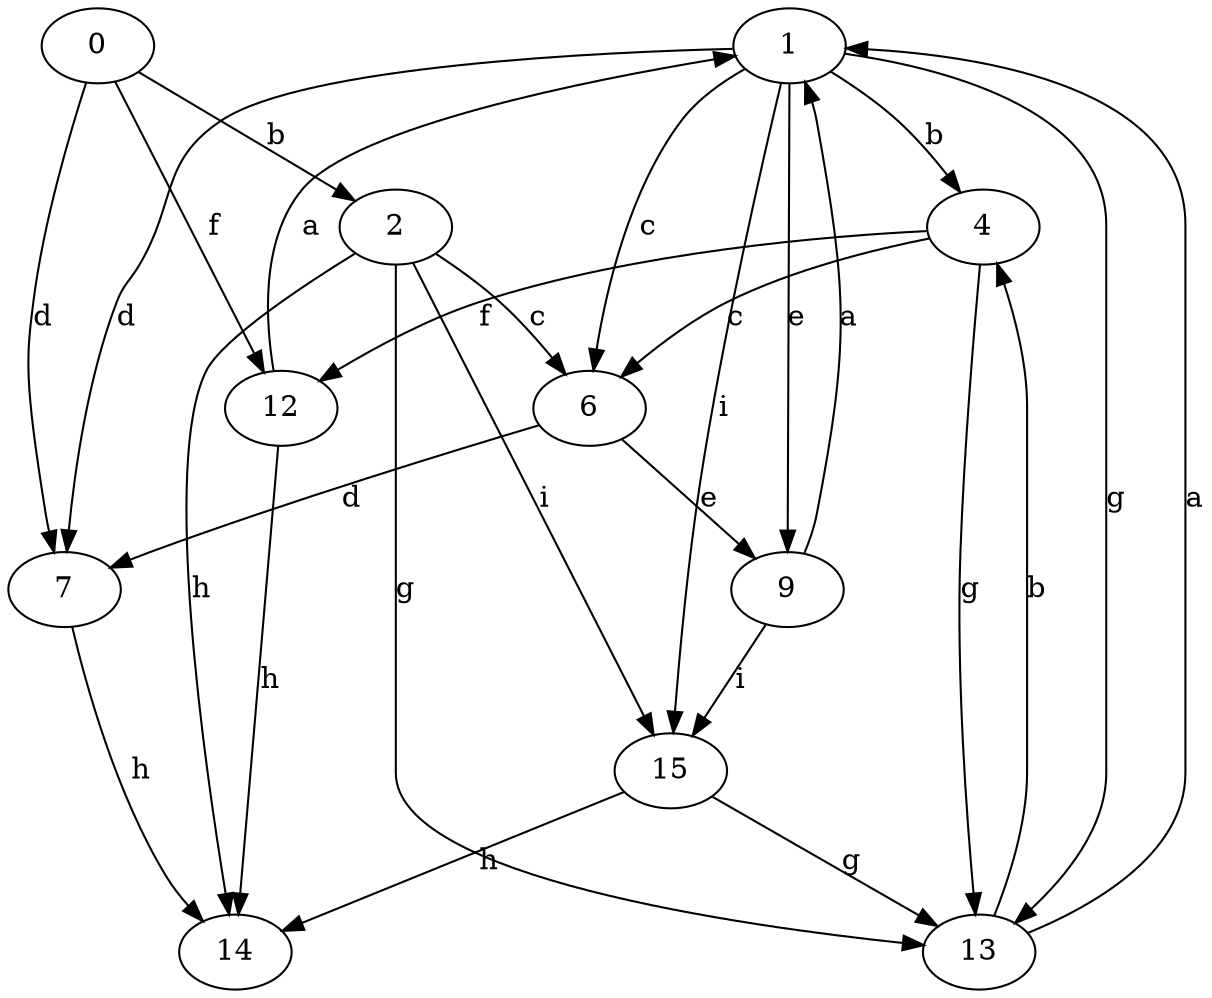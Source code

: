 strict digraph  {
1;
2;
4;
6;
7;
0;
9;
12;
13;
14;
15;
1 -> 4  [label=b];
1 -> 6  [label=c];
1 -> 7  [label=d];
1 -> 9  [label=e];
1 -> 13  [label=g];
1 -> 15  [label=i];
2 -> 6  [label=c];
2 -> 13  [label=g];
2 -> 14  [label=h];
2 -> 15  [label=i];
4 -> 6  [label=c];
4 -> 12  [label=f];
4 -> 13  [label=g];
6 -> 7  [label=d];
6 -> 9  [label=e];
7 -> 14  [label=h];
0 -> 2  [label=b];
0 -> 7  [label=d];
0 -> 12  [label=f];
9 -> 1  [label=a];
9 -> 15  [label=i];
12 -> 1  [label=a];
12 -> 14  [label=h];
13 -> 1  [label=a];
13 -> 4  [label=b];
15 -> 13  [label=g];
15 -> 14  [label=h];
}
